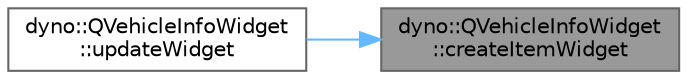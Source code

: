 digraph "dyno::QVehicleInfoWidget::createItemWidget"
{
 // LATEX_PDF_SIZE
  bgcolor="transparent";
  edge [fontname=Helvetica,fontsize=10,labelfontname=Helvetica,labelfontsize=10];
  node [fontname=Helvetica,fontsize=10,shape=box,height=0.2,width=0.4];
  rankdir="RL";
  Node1 [id="Node000001",label="dyno::QVehicleInfoWidget\l::createItemWidget",height=0.2,width=0.4,color="gray40", fillcolor="grey60", style="filled", fontcolor="black",tooltip=" "];
  Node1 -> Node2 [id="edge1_Node000001_Node000002",dir="back",color="steelblue1",style="solid",tooltip=" "];
  Node2 [id="Node000002",label="dyno::QVehicleInfoWidget\l::updateWidget",height=0.2,width=0.4,color="grey40", fillcolor="white", style="filled",URL="$classdyno_1_1_q_vehicle_info_widget.html#a415a0a98a29be7a9ebe1c867912472ec",tooltip="Called when the field is updated."];
}
